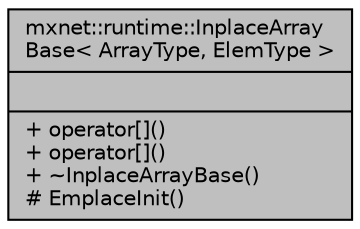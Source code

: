 digraph "mxnet::runtime::InplaceArrayBase&lt; ArrayType, ElemType &gt;"
{
 // LATEX_PDF_SIZE
  edge [fontname="Helvetica",fontsize="10",labelfontname="Helvetica",labelfontsize="10"];
  node [fontname="Helvetica",fontsize="10",shape=record];
  Node1 [label="{mxnet::runtime::InplaceArray\lBase\< ArrayType, ElemType \>\n||+ operator[]()\l+ operator[]()\l+ ~InplaceArrayBase()\l# EmplaceInit()\l}",height=0.2,width=0.4,color="black", fillcolor="grey75", style="filled", fontcolor="black",tooltip="Base template for classes with array like memory layout."];
}
